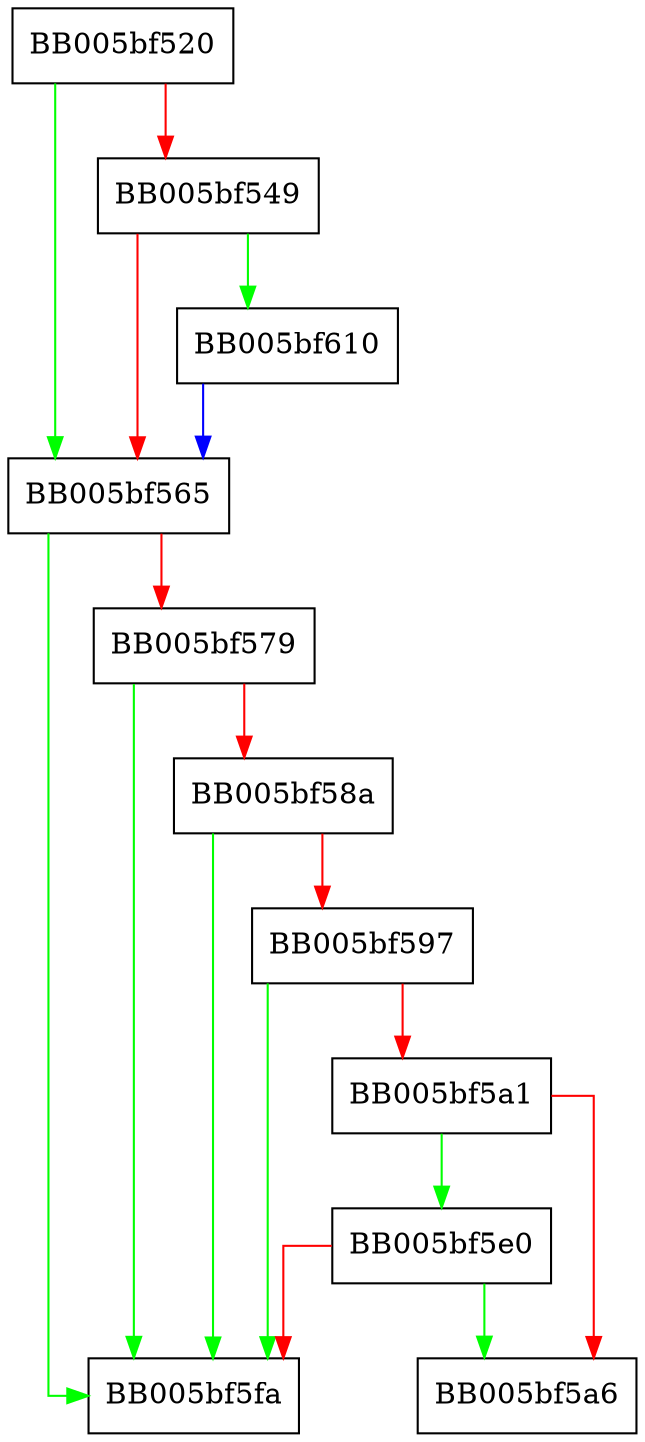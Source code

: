 digraph put_evp_method_in_store {
  node [shape="box"];
  graph [splines=ortho];
  BB005bf520 -> BB005bf565 [color="green"];
  BB005bf520 -> BB005bf549 [color="red"];
  BB005bf549 -> BB005bf610 [color="green"];
  BB005bf549 -> BB005bf565 [color="red"];
  BB005bf565 -> BB005bf5fa [color="green"];
  BB005bf565 -> BB005bf579 [color="red"];
  BB005bf579 -> BB005bf5fa [color="green"];
  BB005bf579 -> BB005bf58a [color="red"];
  BB005bf58a -> BB005bf5fa [color="green"];
  BB005bf58a -> BB005bf597 [color="red"];
  BB005bf597 -> BB005bf5fa [color="green"];
  BB005bf597 -> BB005bf5a1 [color="red"];
  BB005bf5a1 -> BB005bf5e0 [color="green"];
  BB005bf5a1 -> BB005bf5a6 [color="red"];
  BB005bf5e0 -> BB005bf5a6 [color="green"];
  BB005bf5e0 -> BB005bf5fa [color="red"];
  BB005bf610 -> BB005bf565 [color="blue"];
}